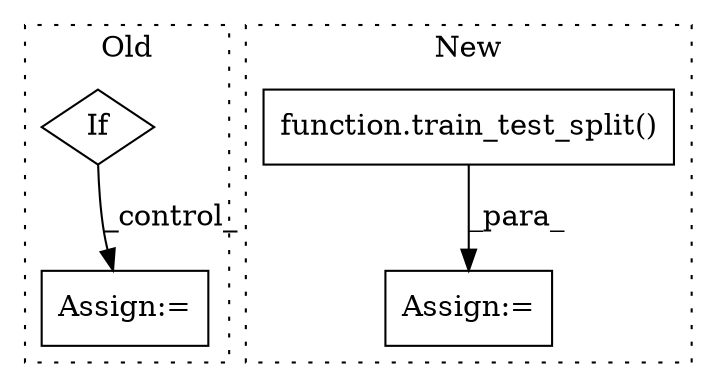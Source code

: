 digraph G {
subgraph cluster0 {
1 [label="If" a="96" s="2218" l="3" shape="diamond"];
4 [label="Assign:=" a="68" s="2280" l="3" shape="box"];
label = "Old";
style="dotted";
}
subgraph cluster1 {
2 [label="function.train_test_split()" a="75" s="2195,2218" l="17,22" shape="box"];
3 [label="Assign:=" a="68" s="2173" l="22" shape="box"];
label = "New";
style="dotted";
}
1 -> 4 [label="_control_"];
2 -> 3 [label="_para_"];
}